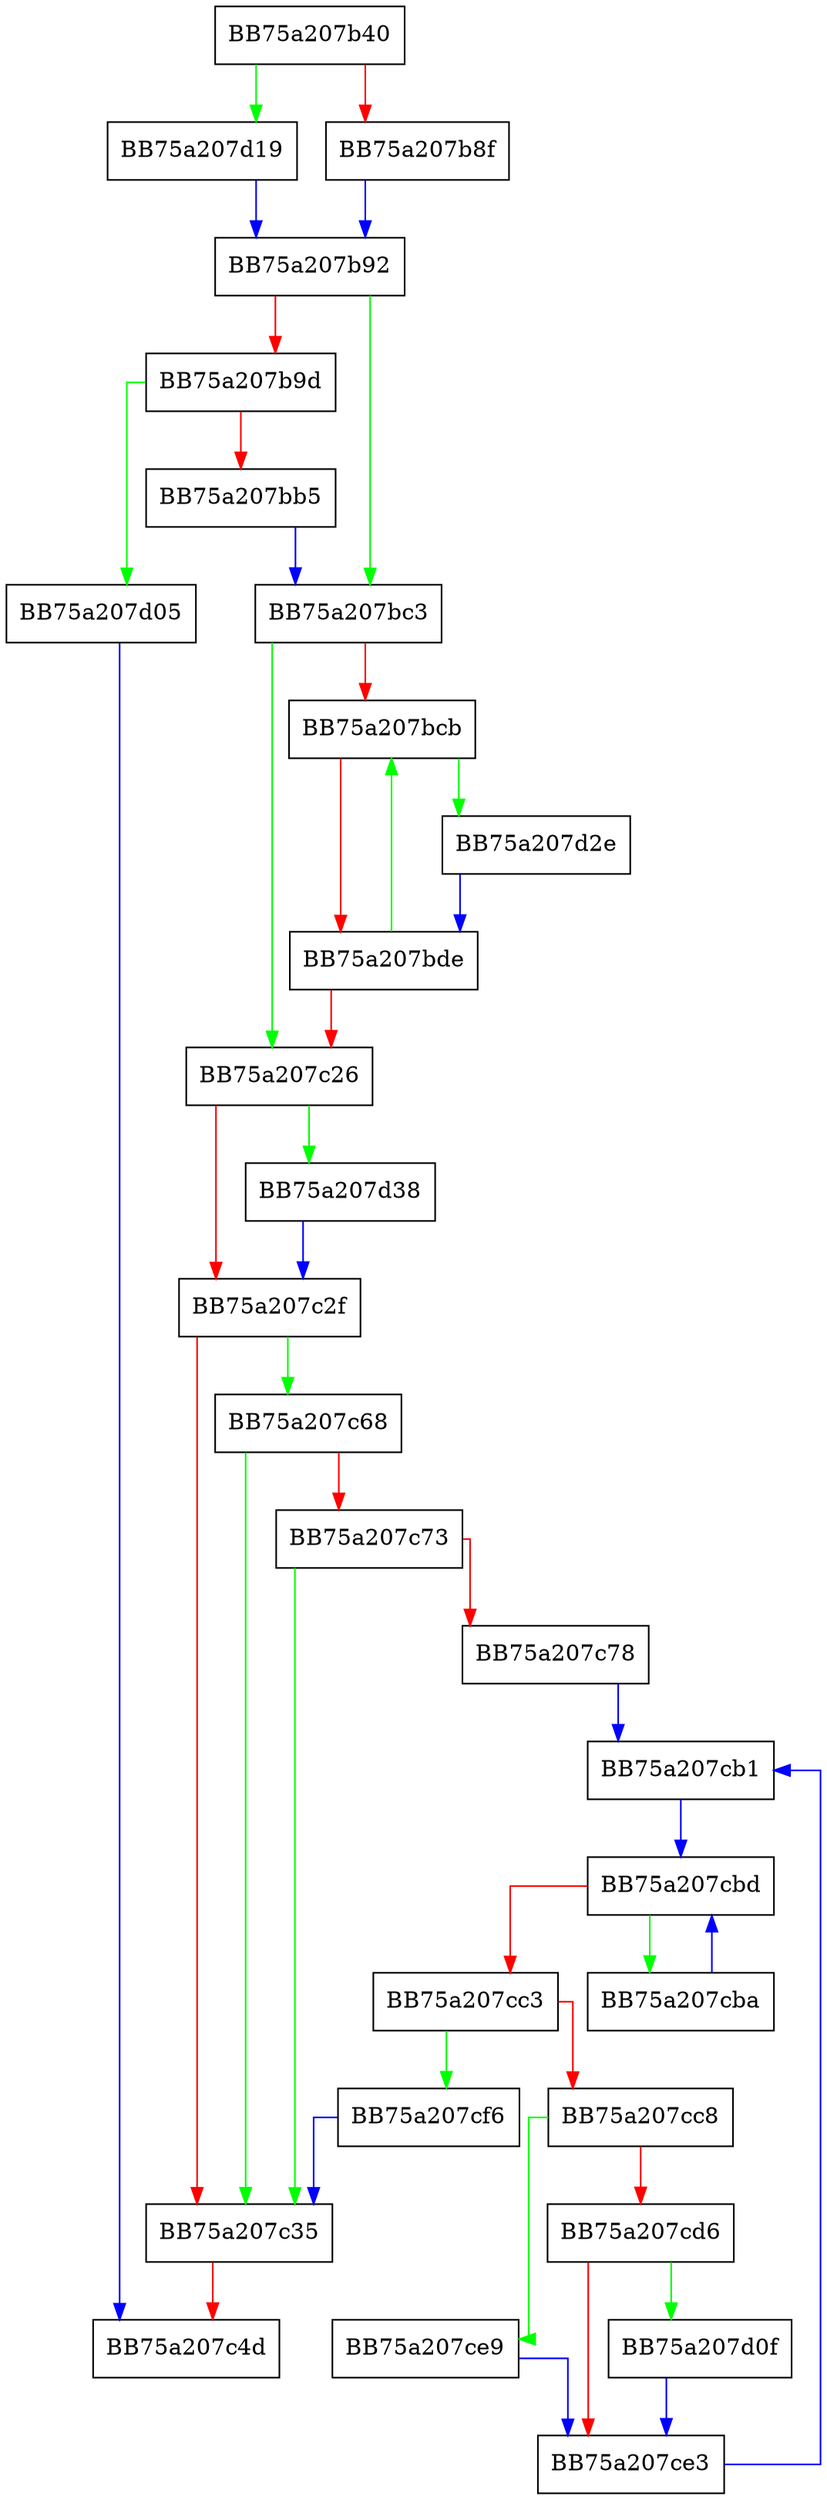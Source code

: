 digraph flush {
  node [shape="box"];
  graph [splines=ortho];
  BB75a207b40 -> BB75a207d19 [color="green"];
  BB75a207b40 -> BB75a207b8f [color="red"];
  BB75a207b8f -> BB75a207b92 [color="blue"];
  BB75a207b92 -> BB75a207bc3 [color="green"];
  BB75a207b92 -> BB75a207b9d [color="red"];
  BB75a207b9d -> BB75a207d05 [color="green"];
  BB75a207b9d -> BB75a207bb5 [color="red"];
  BB75a207bb5 -> BB75a207bc3 [color="blue"];
  BB75a207bc3 -> BB75a207c26 [color="green"];
  BB75a207bc3 -> BB75a207bcb [color="red"];
  BB75a207bcb -> BB75a207d2e [color="green"];
  BB75a207bcb -> BB75a207bde [color="red"];
  BB75a207bde -> BB75a207bcb [color="green"];
  BB75a207bde -> BB75a207c26 [color="red"];
  BB75a207c26 -> BB75a207d38 [color="green"];
  BB75a207c26 -> BB75a207c2f [color="red"];
  BB75a207c2f -> BB75a207c68 [color="green"];
  BB75a207c2f -> BB75a207c35 [color="red"];
  BB75a207c35 -> BB75a207c4d [color="red"];
  BB75a207c68 -> BB75a207c35 [color="green"];
  BB75a207c68 -> BB75a207c73 [color="red"];
  BB75a207c73 -> BB75a207c35 [color="green"];
  BB75a207c73 -> BB75a207c78 [color="red"];
  BB75a207c78 -> BB75a207cb1 [color="blue"];
  BB75a207cb1 -> BB75a207cbd [color="blue"];
  BB75a207cba -> BB75a207cbd [color="blue"];
  BB75a207cbd -> BB75a207cba [color="green"];
  BB75a207cbd -> BB75a207cc3 [color="red"];
  BB75a207cc3 -> BB75a207cf6 [color="green"];
  BB75a207cc3 -> BB75a207cc8 [color="red"];
  BB75a207cc8 -> BB75a207ce9 [color="green"];
  BB75a207cc8 -> BB75a207cd6 [color="red"];
  BB75a207cd6 -> BB75a207d0f [color="green"];
  BB75a207cd6 -> BB75a207ce3 [color="red"];
  BB75a207ce3 -> BB75a207cb1 [color="blue"];
  BB75a207ce9 -> BB75a207ce3 [color="blue"];
  BB75a207cf6 -> BB75a207c35 [color="blue"];
  BB75a207d05 -> BB75a207c4d [color="blue"];
  BB75a207d0f -> BB75a207ce3 [color="blue"];
  BB75a207d19 -> BB75a207b92 [color="blue"];
  BB75a207d2e -> BB75a207bde [color="blue"];
  BB75a207d38 -> BB75a207c2f [color="blue"];
}